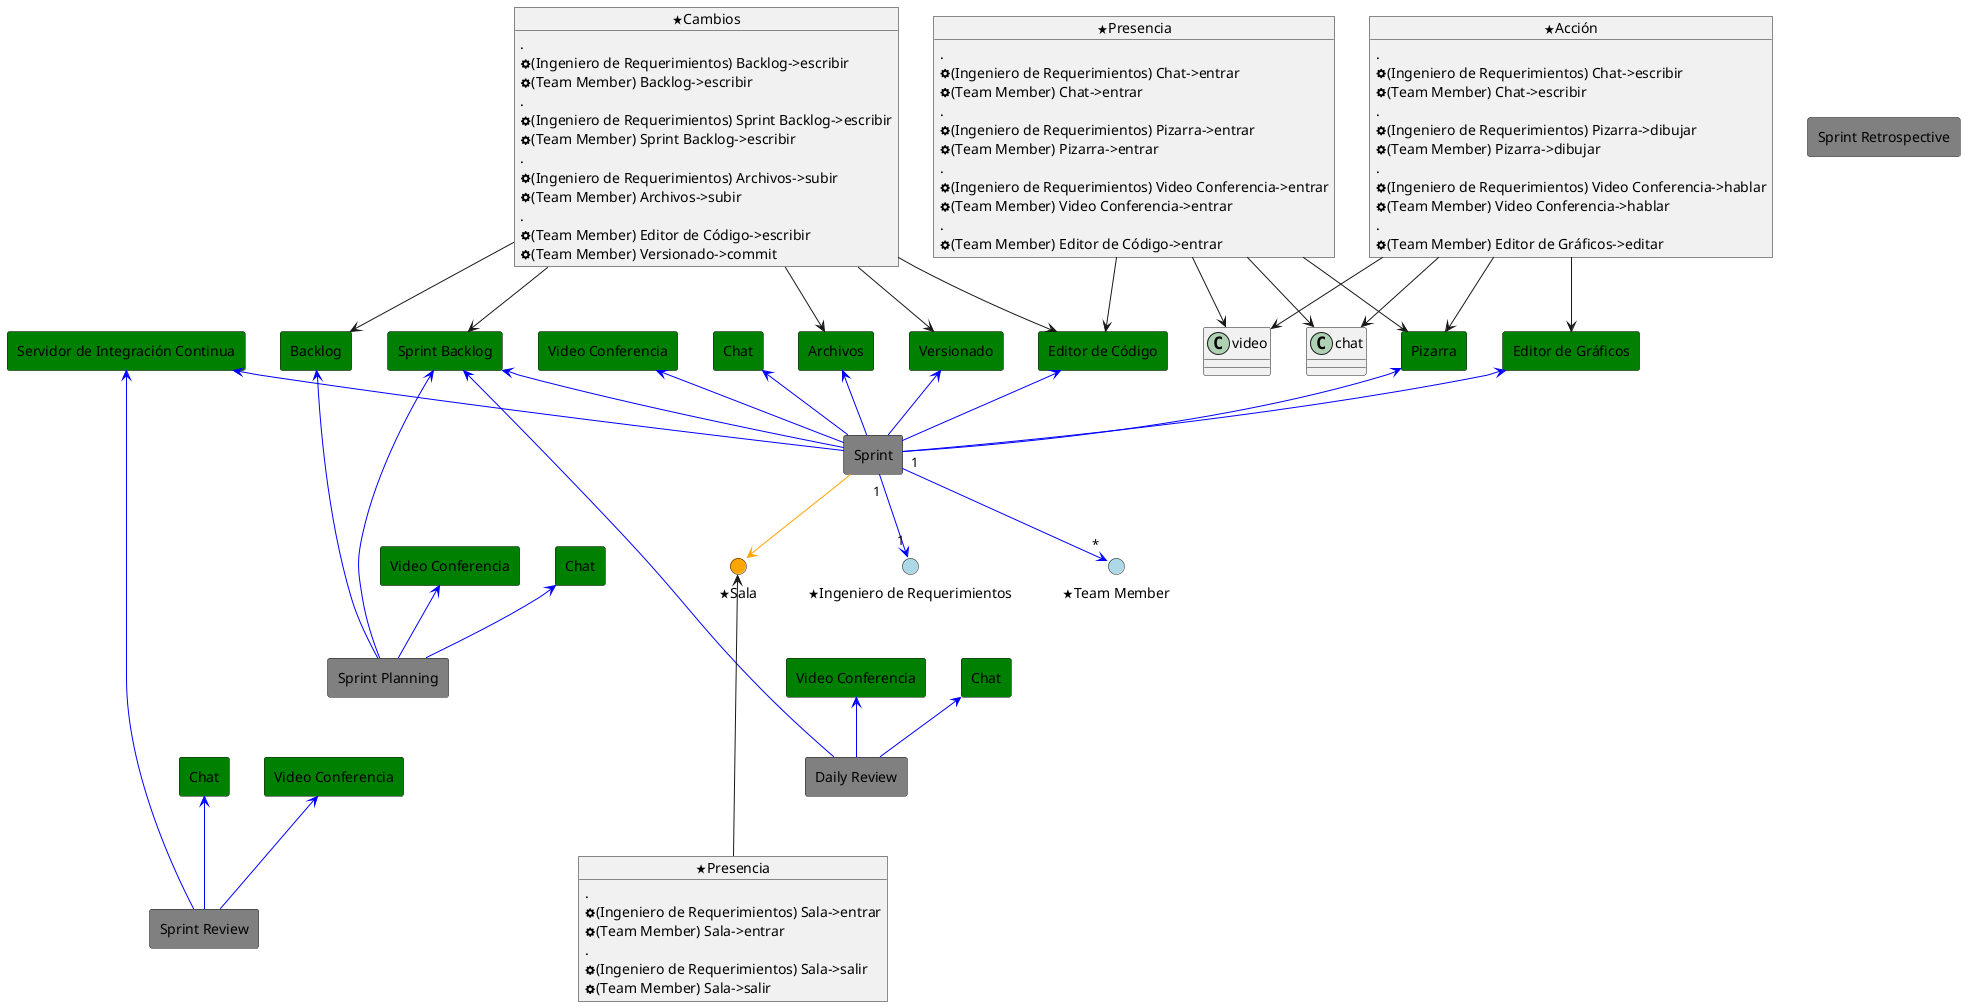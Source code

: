 @startuml sprint_activities
allowmixing

rectangle "Sprint Planning" as planning #Gray
rectangle "Sprint" as sprint #Gray
rectangle "Daily Review" as daily #Gray
rectangle "Sprint Review" as sprint_review #Gray
rectangle "Sprint Retrospective" as sprint_retrospective #Gray

'--------------- recursos --------------------------- 

rectangle "Backlog" as product_backlog #Green
rectangle "Sprint Backlog" as sprint_backlog #Green

'rectangle "Video Conferencia" as video #Green
'rectangle "Chat" as chat #Green

rectangle "Pizarra" as blackboard #Green
rectangle "Archivos" as files #Green
rectangle "Servidor de Integración Continua" as ci #Green

rectangle "Editor de Código" as editor #Green
rectangle "Versionado" as git #Green
rectangle "Editor de Gráficos" as g_editor #Green


rectangle "Video Conferencia" as video1 #Green
rectangle "Chat" as chat1 #Green

rectangle "Video Conferencia" as video2 #Green
rectangle "Chat" as chat2 #Green

rectangle "Video Conferencia" as video3 #Green
rectangle "Chat" as chat3 #Green

rectangle "Video Conferencia" as video4 #Green
rectangle "Chat" as chat4 #Green

'--------------- perfiles ------------------

() "<&star>Ingeniero de Requerimientos" as rem #LightBlue
() "<&star>Team Member" as tm #LightBlue


'-------------- recursos salas -------------

() "<&star>Sala" as room #Orange



planning --u[#Blue]--> product_backlog
planning --u[#Blue]--> sprint_backlog
planning -u[#Blue]-> chat1
planning -u[#Blue]-> video1


sprint "1" -d[#Blue]-> "1" rem
sprint "1" -d[#Blue]-> "*" tm

sprint -d[#Orange]-> room

sprint -u[#Blue]-> chat2
sprint -u[#Blue]-> video2

sprint -u[#Blue]-> sprint_backlog
sprint -u[#Blue]-> blackboard
sprint -u[#Blue]-> files
sprint -u[#Blue]-> editor
sprint -u[#Blue]-> git
sprint -u[#Blue]-> g_editor
sprint -u[#Blue]-> ci


daily ---u[#Blue]--> sprint_backlog
daily -u[#Blue]-> chat3
daily -u[#Blue]-> video3

sprint_review ---u[#Blue]---> ci
sprint_review -u[#Blue]-> chat4
sprint_review -u[#Blue]-> video4


'---------- awareness ------

object "<&star>Presencia" as Presencia {
    .
    <&cog>(Ingeniero de Requerimientos) Chat->entrar
    <&cog>(Team Member) Chat->entrar
    .
    <&cog>(Ingeniero de Requerimientos) Pizarra->entrar
    <&cog>(Team Member) Pizarra->entrar    
    .
    <&cog>(Ingeniero de Requerimientos) Video Conferencia->entrar
    <&cog>(Team Member) Video Conferencia->entrar    
    .
    <&cog>(Team Member) Editor de Código->entrar
}

Presencia --> video
Presencia --> chat
Presencia --> blackboard
Presencia --> editor

object "<&star>Presencia" as Presencia2 {
    .
    <&cog>(Ingeniero de Requerimientos) Sala->entrar
    <&cog>(Team Member) Sala->entrar
    .
    <&cog>(Ingeniero de Requerimientos) Sala->salir
    <&cog>(Team Member) Sala->salir
}

Presencia2 --u--> room

object "<&star>Acción" as Acción {
    .
    <&cog>(Ingeniero de Requerimientos) Chat->escribir
    <&cog>(Team Member) Chat->escribir

    .
    <&cog>(Ingeniero de Requerimientos) Pizarra->dibujar
    <&cog>(Team Member) Pizarra->dibujar
    .
    <&cog>(Ingeniero de Requerimientos) Video Conferencia->hablar
    <&cog>(Team Member) Video Conferencia->hablar    
    .
    <&cog>(Team Member) Editor de Gráficos->editar
}

Acción --> chat
Acción --> blackboard
Acción --> video
Acción --> g_editor

object "<&star>Cambios" as Cambios {
    .
    <&cog>(Ingeniero de Requerimientos) Backlog->escribir
    <&cog>(Team Member) Backlog->escribir
    .
    <&cog>(Ingeniero de Requerimientos) Sprint Backlog->escribir
    <&cog>(Team Member) Sprint Backlog->escribir
    .
    <&cog>(Ingeniero de Requerimientos) Archivos->subir
    <&cog>(Team Member) Archivos->subir    
    .
    <&cog>(Team Member) Editor de Código->escribir
    <&cog>(Team Member) Versionado->commit
}

Cambios -d-> files
'Cambios -d-> user_stories
'Cambios -d-> technical_work
'Cambios -d-> knoledge_adquisition
Cambios -d-> product_backlog
Cambios -d-> sprint_backlog
Cambios -d-> editor
Cambios -d-> git


@enduml

@startuml sprint_process
title "Proceso de Sprint"

state "Sprint Planning" as planning
state "Sprint" as sprint
state "Daily Review" as daily
state "Sprint Review" as review
state "Sprint Retrospective" as retrospective

state f <<fork>>

sprint -> daily : (Team Member) Daily Review->init
daily -> sprint : (Team Member) Daily Review->finish

[*] --> planning : (Team Member) Product Backlog->seleccionar
planning --> sprint : (Team Member) Sprint Backlog->seleccionar
sprint --> review : (Team Member) Sprint Backlog->finalizar
review --> f : (Team Member) Sprint Backlog->reviewed
f --> retrospective : existe mas funcionalidad
f --> [*] : no existe mas funcionalidad
retrospective --u--> planning : (Team Member) Sprint Retrospective->finish


@enduml



@startuml spint_protocol

state "Selección de Funcionalidad" as a1
a1: Available Operations:
a1: ==================================================
a1: (Team Member) Video->hablar
a1: (Team Member) Backlog->leer
a1: (Team Member) Sprint Backlog->leer
a1: (Team Member) Sprint Backlog->escribir
a1:
a1: Transition Operations :
a1: ==================================================
a1: (Team Member) Sprint Backlog->iniciar



state "Daily" as a2
a3: Available Operations:
a3: ==================================================
a3: (Team Member) Editor de Código->escribir
a3: (Team Member) Editor de Gráficos->editar
a3: (Team Member) Versionado->commit
a3: (Team Member) Versionado->pull
a3: (Team Member) Versionado->push
a3: (Team Member) Video->hablar
a3: (Team Member) Chat->escribir
a3: (Team Member) Chat->leer
a3: (Team Member) Archivos->descargar
a3: (Team Member) Archivos->subir
a3: (Team Member) Pizarra->dibujar
a3: (Team Member) Sprint Backlog->leer
a3: (Team Member) Sprint Backlog->escribir
a3:
a3: Transition Operations :
a3: ==================================================
a3: (Team Member) Sprint Backlog->finalizar



state "Trabajo Diario" as a3
a3: Available Operations:
a3: ==================================================
a3: (Team Member) Editor de Código->escribir
a3: (Team Member) Editor de Gráficos->editar
a3: (Team Member) Versionado->commit
a3: (Team Member) Versionado->pull
a3: (Team Member) Versionado->push
a3: (Team Member) Video->hablar
a3: (Team Member) Chat->escribir
a3: (Team Member) Chat->leer
a3: (Team Member) Archivos->descargar
a3: (Team Member) Archivos->subir
a3: (Team Member) Pizarra->dibujar
a3: (Team Member) Sprint Backlog->leer
a3: (Team Member) Sprint Backlog->escribir
a3:
a3: Transition Operations :
a3: ==================================================
a3: (Team Member) Sprint Backlog->finalizar



[*] --> a1
a1 --> a2
a2 --> [*]



@enduml
